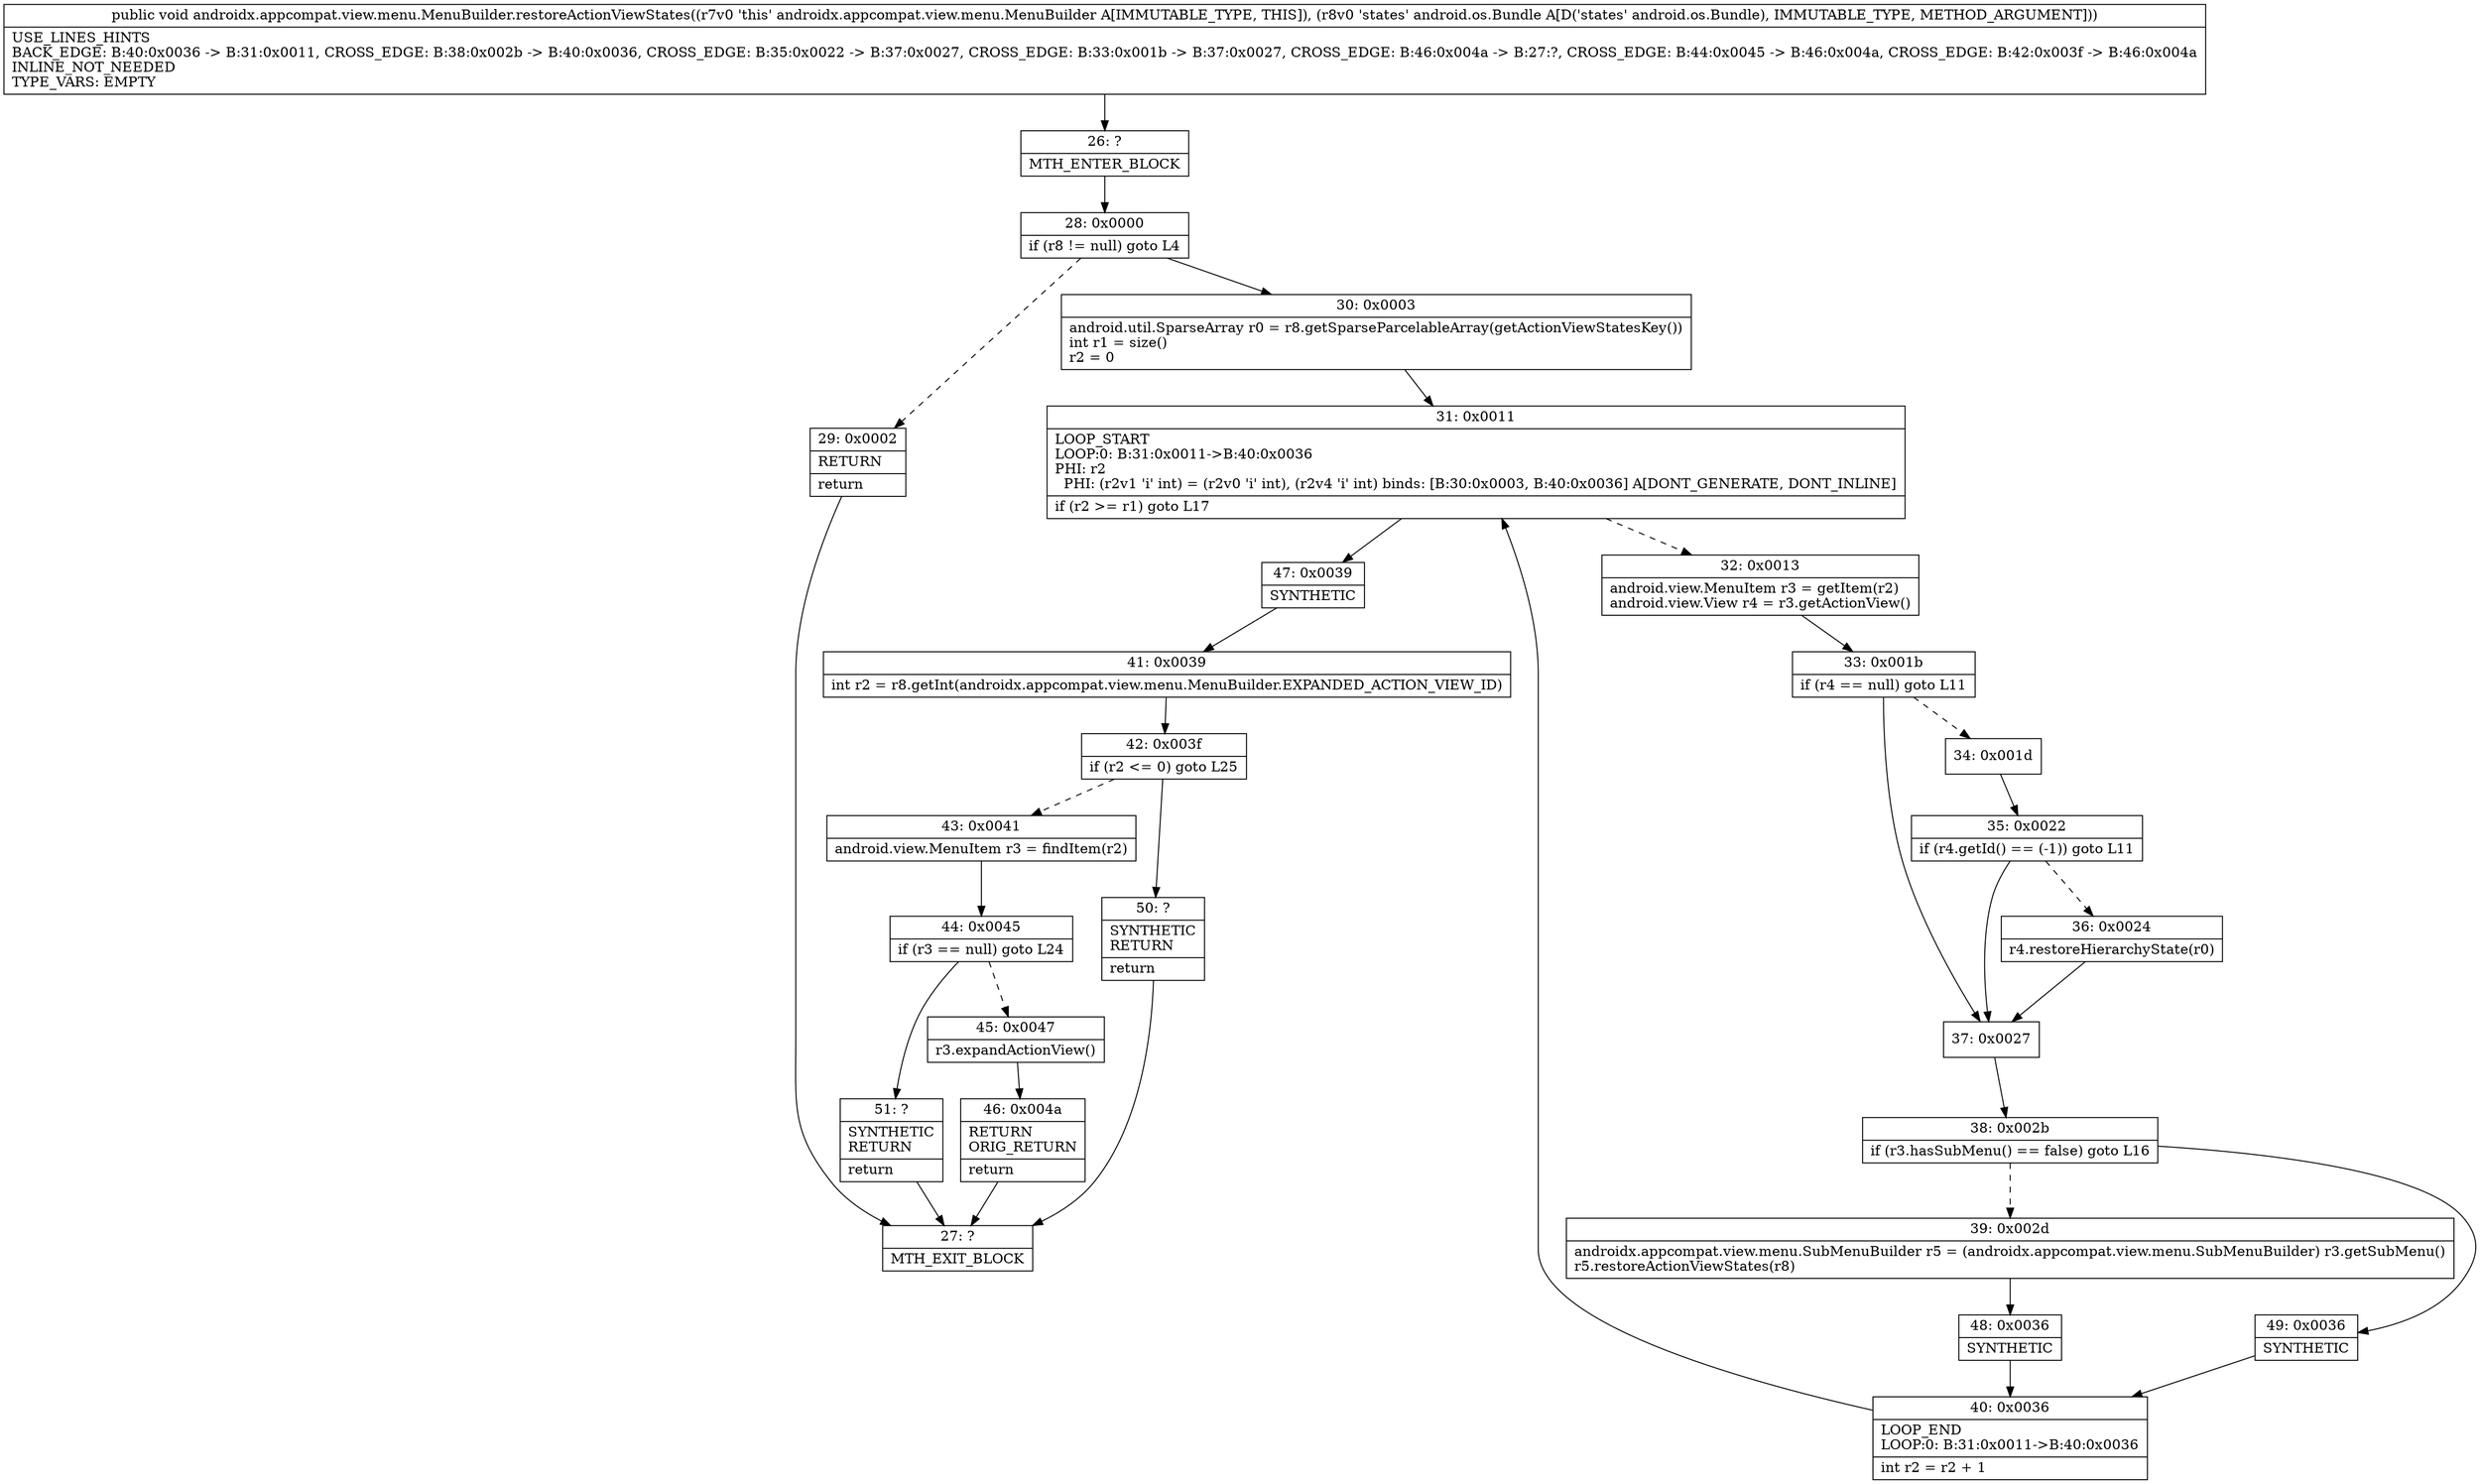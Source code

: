 digraph "CFG forandroidx.appcompat.view.menu.MenuBuilder.restoreActionViewStates(Landroid\/os\/Bundle;)V" {
Node_26 [shape=record,label="{26\:\ ?|MTH_ENTER_BLOCK\l}"];
Node_28 [shape=record,label="{28\:\ 0x0000|if (r8 != null) goto L4\l}"];
Node_29 [shape=record,label="{29\:\ 0x0002|RETURN\l|return\l}"];
Node_27 [shape=record,label="{27\:\ ?|MTH_EXIT_BLOCK\l}"];
Node_30 [shape=record,label="{30\:\ 0x0003|android.util.SparseArray r0 = r8.getSparseParcelableArray(getActionViewStatesKey())\lint r1 = size()\lr2 = 0\l}"];
Node_31 [shape=record,label="{31\:\ 0x0011|LOOP_START\lLOOP:0: B:31:0x0011\-\>B:40:0x0036\lPHI: r2 \l  PHI: (r2v1 'i' int) = (r2v0 'i' int), (r2v4 'i' int) binds: [B:30:0x0003, B:40:0x0036] A[DONT_GENERATE, DONT_INLINE]\l|if (r2 \>= r1) goto L17\l}"];
Node_32 [shape=record,label="{32\:\ 0x0013|android.view.MenuItem r3 = getItem(r2)\landroid.view.View r4 = r3.getActionView()\l}"];
Node_33 [shape=record,label="{33\:\ 0x001b|if (r4 == null) goto L11\l}"];
Node_34 [shape=record,label="{34\:\ 0x001d}"];
Node_35 [shape=record,label="{35\:\ 0x0022|if (r4.getId() == (\-1)) goto L11\l}"];
Node_36 [shape=record,label="{36\:\ 0x0024|r4.restoreHierarchyState(r0)\l}"];
Node_37 [shape=record,label="{37\:\ 0x0027}"];
Node_38 [shape=record,label="{38\:\ 0x002b|if (r3.hasSubMenu() == false) goto L16\l}"];
Node_39 [shape=record,label="{39\:\ 0x002d|androidx.appcompat.view.menu.SubMenuBuilder r5 = (androidx.appcompat.view.menu.SubMenuBuilder) r3.getSubMenu()\lr5.restoreActionViewStates(r8)\l}"];
Node_48 [shape=record,label="{48\:\ 0x0036|SYNTHETIC\l}"];
Node_40 [shape=record,label="{40\:\ 0x0036|LOOP_END\lLOOP:0: B:31:0x0011\-\>B:40:0x0036\l|int r2 = r2 + 1\l}"];
Node_49 [shape=record,label="{49\:\ 0x0036|SYNTHETIC\l}"];
Node_47 [shape=record,label="{47\:\ 0x0039|SYNTHETIC\l}"];
Node_41 [shape=record,label="{41\:\ 0x0039|int r2 = r8.getInt(androidx.appcompat.view.menu.MenuBuilder.EXPANDED_ACTION_VIEW_ID)\l}"];
Node_42 [shape=record,label="{42\:\ 0x003f|if (r2 \<= 0) goto L25\l}"];
Node_43 [shape=record,label="{43\:\ 0x0041|android.view.MenuItem r3 = findItem(r2)\l}"];
Node_44 [shape=record,label="{44\:\ 0x0045|if (r3 == null) goto L24\l}"];
Node_45 [shape=record,label="{45\:\ 0x0047|r3.expandActionView()\l}"];
Node_46 [shape=record,label="{46\:\ 0x004a|RETURN\lORIG_RETURN\l|return\l}"];
Node_51 [shape=record,label="{51\:\ ?|SYNTHETIC\lRETURN\l|return\l}"];
Node_50 [shape=record,label="{50\:\ ?|SYNTHETIC\lRETURN\l|return\l}"];
MethodNode[shape=record,label="{public void androidx.appcompat.view.menu.MenuBuilder.restoreActionViewStates((r7v0 'this' androidx.appcompat.view.menu.MenuBuilder A[IMMUTABLE_TYPE, THIS]), (r8v0 'states' android.os.Bundle A[D('states' android.os.Bundle), IMMUTABLE_TYPE, METHOD_ARGUMENT]))  | USE_LINES_HINTS\lBACK_EDGE: B:40:0x0036 \-\> B:31:0x0011, CROSS_EDGE: B:38:0x002b \-\> B:40:0x0036, CROSS_EDGE: B:35:0x0022 \-\> B:37:0x0027, CROSS_EDGE: B:33:0x001b \-\> B:37:0x0027, CROSS_EDGE: B:46:0x004a \-\> B:27:?, CROSS_EDGE: B:44:0x0045 \-\> B:46:0x004a, CROSS_EDGE: B:42:0x003f \-\> B:46:0x004a\lINLINE_NOT_NEEDED\lTYPE_VARS: EMPTY\l}"];
MethodNode -> Node_26;Node_26 -> Node_28;
Node_28 -> Node_29[style=dashed];
Node_28 -> Node_30;
Node_29 -> Node_27;
Node_30 -> Node_31;
Node_31 -> Node_32[style=dashed];
Node_31 -> Node_47;
Node_32 -> Node_33;
Node_33 -> Node_34[style=dashed];
Node_33 -> Node_37;
Node_34 -> Node_35;
Node_35 -> Node_36[style=dashed];
Node_35 -> Node_37;
Node_36 -> Node_37;
Node_37 -> Node_38;
Node_38 -> Node_39[style=dashed];
Node_38 -> Node_49;
Node_39 -> Node_48;
Node_48 -> Node_40;
Node_40 -> Node_31;
Node_49 -> Node_40;
Node_47 -> Node_41;
Node_41 -> Node_42;
Node_42 -> Node_43[style=dashed];
Node_42 -> Node_50;
Node_43 -> Node_44;
Node_44 -> Node_45[style=dashed];
Node_44 -> Node_51;
Node_45 -> Node_46;
Node_46 -> Node_27;
Node_51 -> Node_27;
Node_50 -> Node_27;
}

